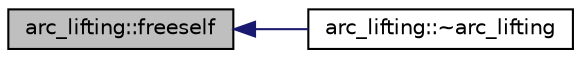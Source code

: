 digraph "arc_lifting::freeself"
{
  edge [fontname="Helvetica",fontsize="10",labelfontname="Helvetica",labelfontsize="10"];
  node [fontname="Helvetica",fontsize="10",shape=record];
  rankdir="LR";
  Node547 [label="arc_lifting::freeself",height=0.2,width=0.4,color="black", fillcolor="grey75", style="filled", fontcolor="black"];
  Node547 -> Node548 [dir="back",color="midnightblue",fontsize="10",style="solid",fontname="Helvetica"];
  Node548 [label="arc_lifting::~arc_lifting",height=0.2,width=0.4,color="black", fillcolor="white", style="filled",URL="$dc/db7/classarc__lifting.html#a832403222692d0eb573e9b5b661ab5fc"];
}
